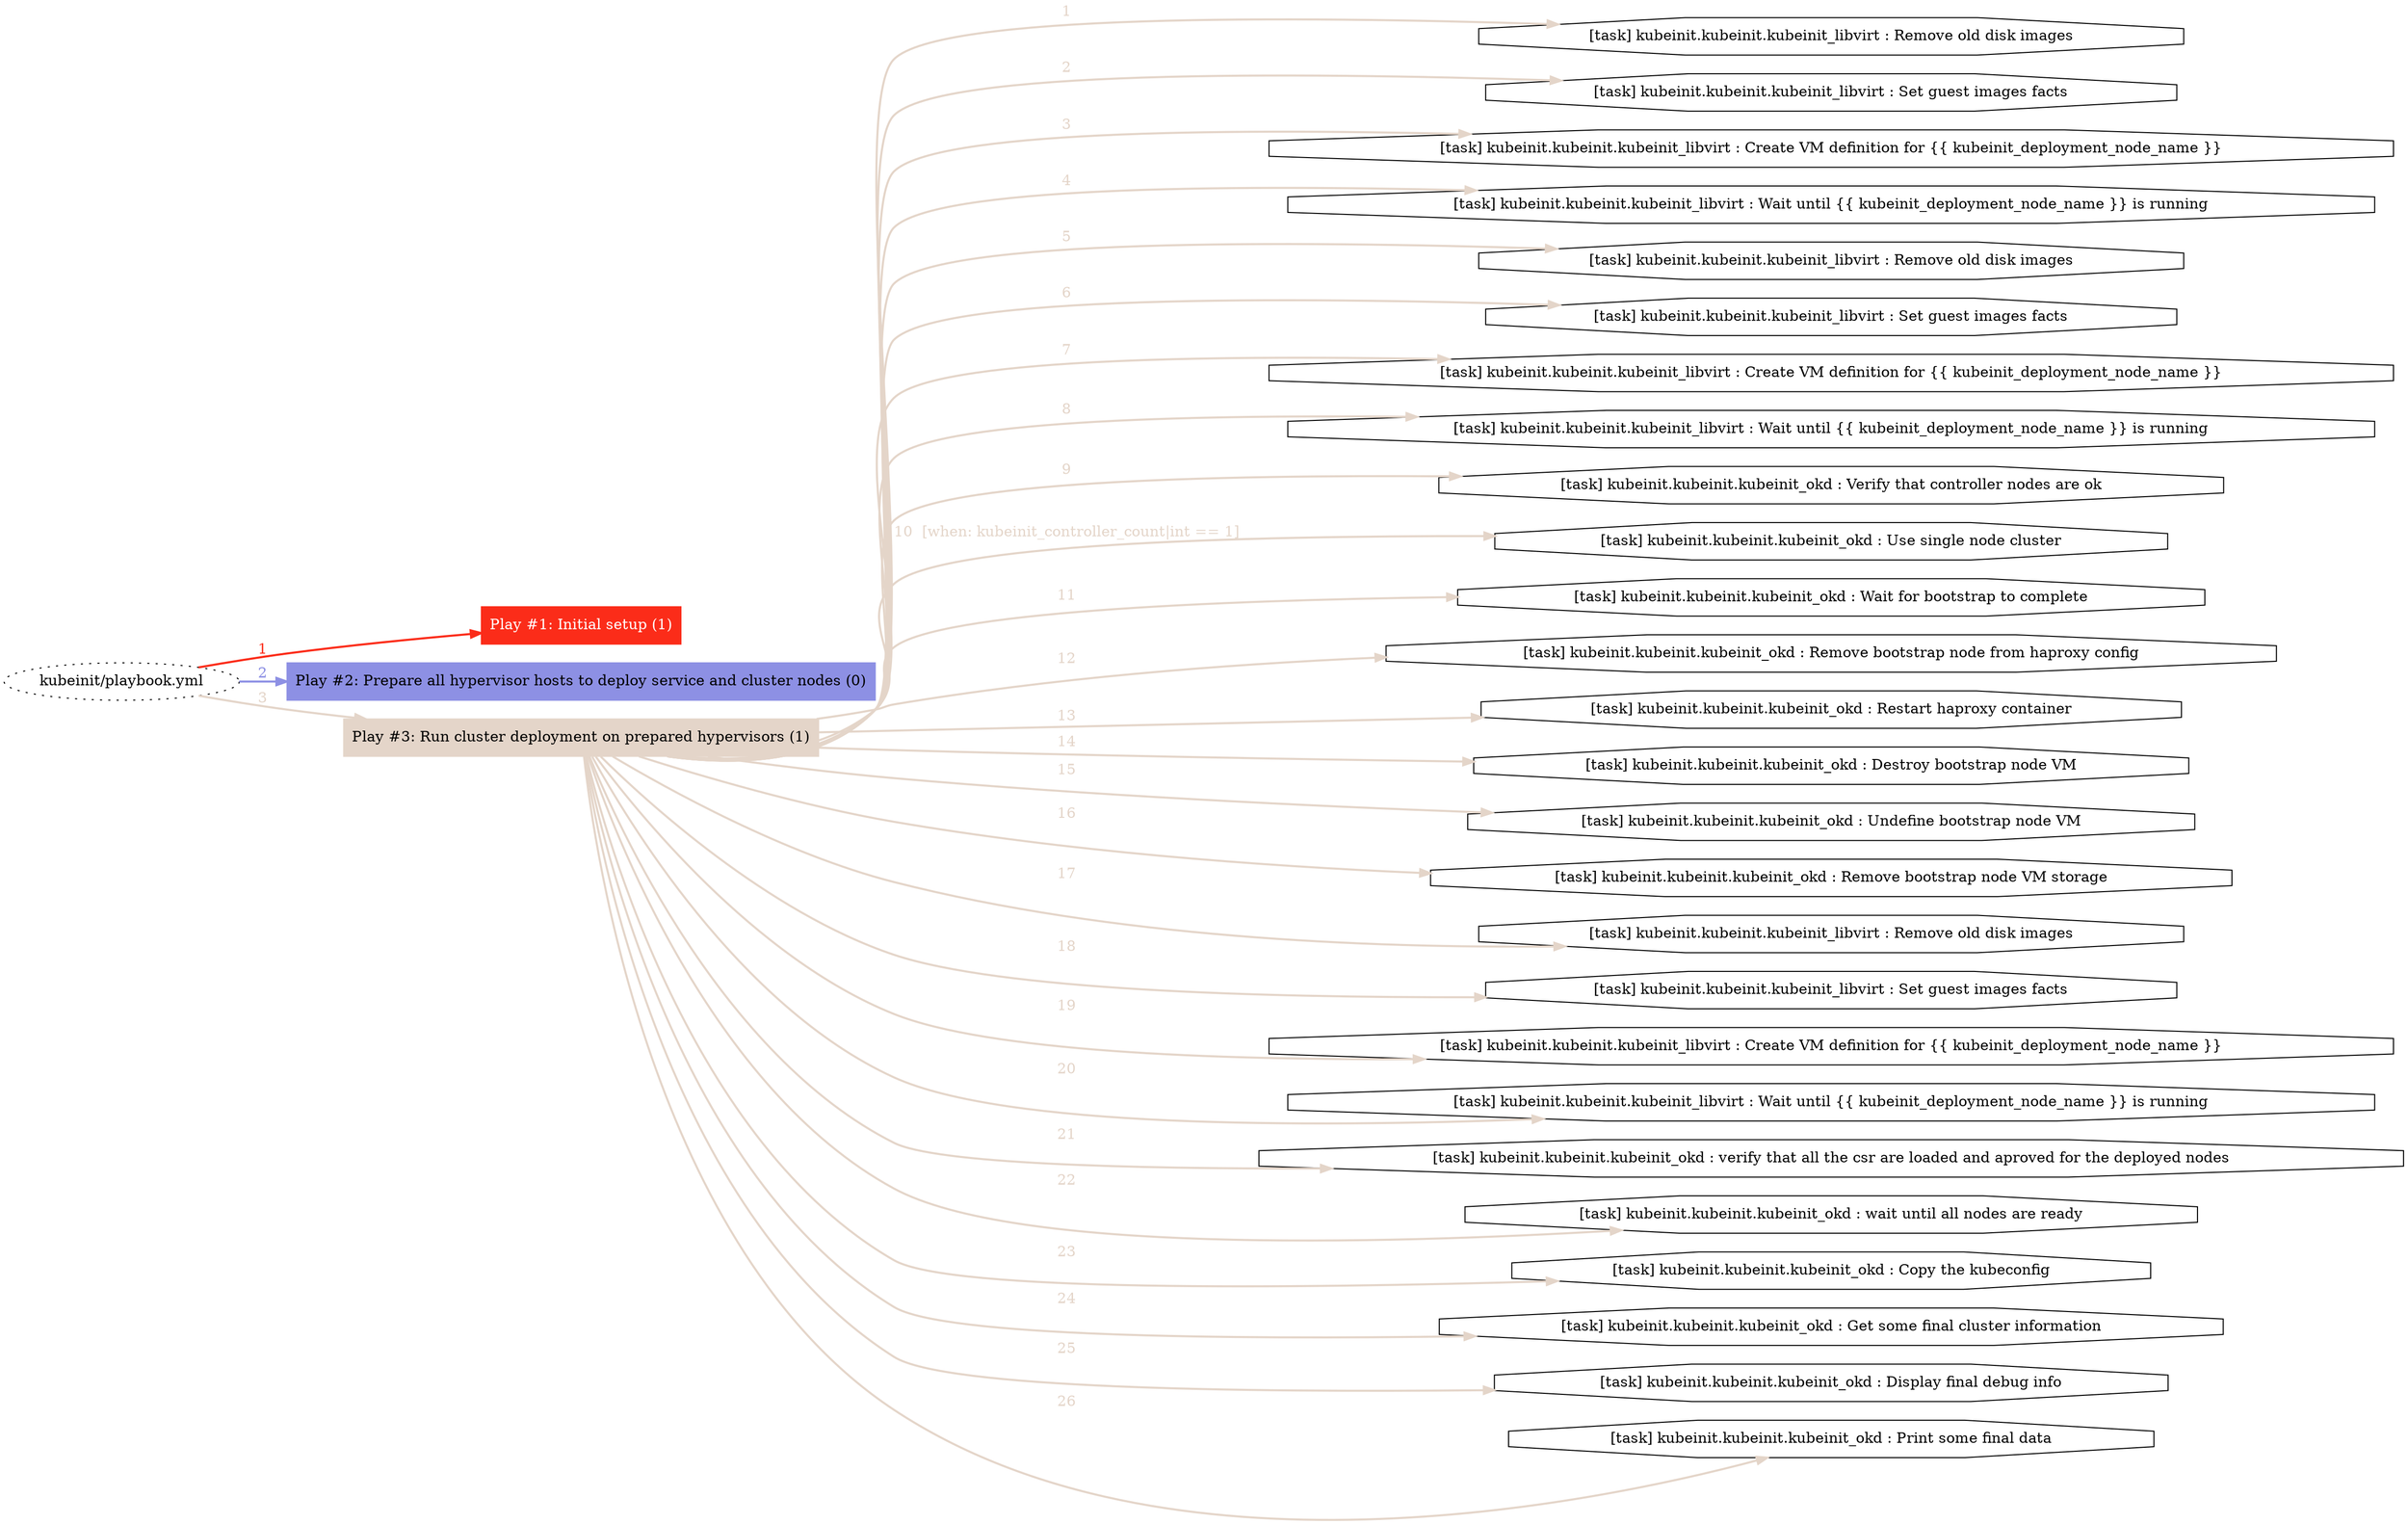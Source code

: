 digraph "kubeinit/playbook.yml "{
	graph [concentrate=true ordering=in rankdir=LR ratio=fill]
	edge [esep=5 sep=10]
	"kubeinit/playbook.yml" [id=root_node style=dotted]
	subgraph "Play #1: Initial setup (1) "{
		"Play #1: Initial setup (1)" [color="#fb2c19" fontcolor="#ffffff" id="play_e79494f4-8af5-4769-b881-3f00cfdf0788" shape=box style=filled tooltip=localhost]
		"kubeinit/playbook.yml" -> "Play #1: Initial setup (1)" [label=1 color="#fb2c19" fontcolor="#fb2c19" id="edge_8f41032b-539a-40d1-8bbd-574c2a45b1af" style=bold]
	}
	subgraph "Play #2: Prepare all hypervisor hosts to deploy service and cluster nodes (0) "{
		"Play #2: Prepare all hypervisor hosts to deploy service and cluster nodes (0)" [color="#8d90e4" fontcolor="#000000" id="play_fd0208df-94d2-4e9c-9111-c97a7bf0ab77" shape=box style=filled tooltip=""]
		"kubeinit/playbook.yml" -> "Play #2: Prepare all hypervisor hosts to deploy service and cluster nodes (0)" [label=2 color="#8d90e4" fontcolor="#8d90e4" id="edge_0bb03c24-efb4-4c47-a9a2-5ad836b67092" style=bold]
	}
	subgraph "Play #3: Run cluster deployment on prepared hypervisors (1) "{
		"Play #3: Run cluster deployment on prepared hypervisors (1)" [color="#e4d5c9" fontcolor="#000000" id="play_bdd23630-cb38-48fa-b54f-dbee21d58fa9" shape=box style=filled tooltip=localhost]
		"kubeinit/playbook.yml" -> "Play #3: Run cluster deployment on prepared hypervisors (1)" [label=3 color="#e4d5c9" fontcolor="#e4d5c9" id="edge_12bb8cc8-3f36-411e-9d72-83b3be500857" style=bold]
		"task_279e0463-cfd4-49e3-9a1b-726a803261b9" [label="[task] kubeinit.kubeinit.kubeinit_libvirt : Remove old disk images" id="task_279e0463-cfd4-49e3-9a1b-726a803261b9" shape=octagon tooltip="[task] kubeinit.kubeinit.kubeinit_libvirt : Remove old disk images"]
		"Play #3: Run cluster deployment on prepared hypervisors (1)" -> "task_279e0463-cfd4-49e3-9a1b-726a803261b9" [label=1 color="#e4d5c9" fontcolor="#e4d5c9" id="edge_ebe22c86-d578-4f52-98b5-c114321eafd1" style=bold]
		"task_bedc5338-edad-49ad-9b29-41d9bdaebcbb" [label="[task] kubeinit.kubeinit.kubeinit_libvirt : Set guest images facts" id="task_bedc5338-edad-49ad-9b29-41d9bdaebcbb" shape=octagon tooltip="[task] kubeinit.kubeinit.kubeinit_libvirt : Set guest images facts"]
		"Play #3: Run cluster deployment on prepared hypervisors (1)" -> "task_bedc5338-edad-49ad-9b29-41d9bdaebcbb" [label=2 color="#e4d5c9" fontcolor="#e4d5c9" id="edge_474b7b62-a776-48b1-8972-540947fc014a" style=bold]
		"task_3a496ed3-881c-4ed0-88ad-723b51465f5d" [label="[task] kubeinit.kubeinit.kubeinit_libvirt : Create VM definition for {{ kubeinit_deployment_node_name }}" id="task_3a496ed3-881c-4ed0-88ad-723b51465f5d" shape=octagon tooltip="[task] kubeinit.kubeinit.kubeinit_libvirt : Create VM definition for {{ kubeinit_deployment_node_name }}"]
		"Play #3: Run cluster deployment on prepared hypervisors (1)" -> "task_3a496ed3-881c-4ed0-88ad-723b51465f5d" [label=3 color="#e4d5c9" fontcolor="#e4d5c9" id="edge_8ce63cbb-16ec-41d0-bff6-a605923c6d0b" style=bold]
		"task_e7242a76-034a-48f8-9dfa-066eea76f6a3" [label="[task] kubeinit.kubeinit.kubeinit_libvirt : Wait until {{ kubeinit_deployment_node_name }} is running" id="task_e7242a76-034a-48f8-9dfa-066eea76f6a3" shape=octagon tooltip="[task] kubeinit.kubeinit.kubeinit_libvirt : Wait until {{ kubeinit_deployment_node_name }} is running"]
		"Play #3: Run cluster deployment on prepared hypervisors (1)" -> "task_e7242a76-034a-48f8-9dfa-066eea76f6a3" [label=4 color="#e4d5c9" fontcolor="#e4d5c9" id="edge_2d06d044-997b-480e-8de2-514c80208295" style=bold]
		"task_aa643345-5e31-4ec0-a15f-56088edcb045" [label="[task] kubeinit.kubeinit.kubeinit_libvirt : Remove old disk images" id="task_aa643345-5e31-4ec0-a15f-56088edcb045" shape=octagon tooltip="[task] kubeinit.kubeinit.kubeinit_libvirt : Remove old disk images"]
		"Play #3: Run cluster deployment on prepared hypervisors (1)" -> "task_aa643345-5e31-4ec0-a15f-56088edcb045" [label=5 color="#e4d5c9" fontcolor="#e4d5c9" id="edge_13031d9d-bed7-4374-ad0e-01ceb412064b" style=bold]
		"task_8874fb38-10de-458a-bd67-42c1540149bb" [label="[task] kubeinit.kubeinit.kubeinit_libvirt : Set guest images facts" id="task_8874fb38-10de-458a-bd67-42c1540149bb" shape=octagon tooltip="[task] kubeinit.kubeinit.kubeinit_libvirt : Set guest images facts"]
		"Play #3: Run cluster deployment on prepared hypervisors (1)" -> "task_8874fb38-10de-458a-bd67-42c1540149bb" [label=6 color="#e4d5c9" fontcolor="#e4d5c9" id="edge_70940a6e-662c-4716-8c18-fe55f45f6f3f" style=bold]
		"task_d28f2507-a9c6-4654-b248-da34039a45d6" [label="[task] kubeinit.kubeinit.kubeinit_libvirt : Create VM definition for {{ kubeinit_deployment_node_name }}" id="task_d28f2507-a9c6-4654-b248-da34039a45d6" shape=octagon tooltip="[task] kubeinit.kubeinit.kubeinit_libvirt : Create VM definition for {{ kubeinit_deployment_node_name }}"]
		"Play #3: Run cluster deployment on prepared hypervisors (1)" -> "task_d28f2507-a9c6-4654-b248-da34039a45d6" [label=7 color="#e4d5c9" fontcolor="#e4d5c9" id="edge_1fc9d0a9-262e-4482-8aad-4d4b00d5c736" style=bold]
		"task_9af00a5b-7999-4606-b44d-b9711b9d6a88" [label="[task] kubeinit.kubeinit.kubeinit_libvirt : Wait until {{ kubeinit_deployment_node_name }} is running" id="task_9af00a5b-7999-4606-b44d-b9711b9d6a88" shape=octagon tooltip="[task] kubeinit.kubeinit.kubeinit_libvirt : Wait until {{ kubeinit_deployment_node_name }} is running"]
		"Play #3: Run cluster deployment on prepared hypervisors (1)" -> "task_9af00a5b-7999-4606-b44d-b9711b9d6a88" [label=8 color="#e4d5c9" fontcolor="#e4d5c9" id="edge_0f11142c-2464-4a86-bcee-c5607c1158f7" style=bold]
		"task_c06c98d0-5483-4784-bfc6-536dcc03e6ba" [label="[task] kubeinit.kubeinit.kubeinit_okd : Verify that controller nodes are ok" id="task_c06c98d0-5483-4784-bfc6-536dcc03e6ba" shape=octagon tooltip="[task] kubeinit.kubeinit.kubeinit_okd : Verify that controller nodes are ok"]
		"Play #3: Run cluster deployment on prepared hypervisors (1)" -> "task_c06c98d0-5483-4784-bfc6-536dcc03e6ba" [label=9 color="#e4d5c9" fontcolor="#e4d5c9" id="edge_3cbe2e4c-51b5-45ee-a2df-ec9cb591bfd8" style=bold]
		"task_3b1700e1-6897-4b37-945e-219ee4f83c7e" [label="[task] kubeinit.kubeinit.kubeinit_okd : Use single node cluster" id="task_3b1700e1-6897-4b37-945e-219ee4f83c7e" shape=octagon tooltip="[task] kubeinit.kubeinit.kubeinit_okd : Use single node cluster"]
		"Play #3: Run cluster deployment on prepared hypervisors (1)" -> "task_3b1700e1-6897-4b37-945e-219ee4f83c7e" [label="10  [when: kubeinit_controller_count|int == 1]" color="#e4d5c9" fontcolor="#e4d5c9" id="edge_268f61e0-bdf6-4367-b02e-006f81b98a64" style=bold]
		"task_23f89c51-fe12-4dab-acd3-5ced20a2f7ff" [label="[task] kubeinit.kubeinit.kubeinit_okd : Wait for bootstrap to complete" id="task_23f89c51-fe12-4dab-acd3-5ced20a2f7ff" shape=octagon tooltip="[task] kubeinit.kubeinit.kubeinit_okd : Wait for bootstrap to complete"]
		"Play #3: Run cluster deployment on prepared hypervisors (1)" -> "task_23f89c51-fe12-4dab-acd3-5ced20a2f7ff" [label=11 color="#e4d5c9" fontcolor="#e4d5c9" id="edge_484eb1ea-584c-4ec7-ad4c-77daf1443499" style=bold]
		"task_ecc9419d-32a0-4c94-8075-58128d2ffe4a" [label="[task] kubeinit.kubeinit.kubeinit_okd : Remove bootstrap node from haproxy config" id="task_ecc9419d-32a0-4c94-8075-58128d2ffe4a" shape=octagon tooltip="[task] kubeinit.kubeinit.kubeinit_okd : Remove bootstrap node from haproxy config"]
		"Play #3: Run cluster deployment on prepared hypervisors (1)" -> "task_ecc9419d-32a0-4c94-8075-58128d2ffe4a" [label=12 color="#e4d5c9" fontcolor="#e4d5c9" id="edge_6cc11105-37fa-4531-8ff0-168705818cfd" style=bold]
		"task_d6688efb-226a-4eac-8224-c723b1a8cb27" [label="[task] kubeinit.kubeinit.kubeinit_okd : Restart haproxy container" id="task_d6688efb-226a-4eac-8224-c723b1a8cb27" shape=octagon tooltip="[task] kubeinit.kubeinit.kubeinit_okd : Restart haproxy container"]
		"Play #3: Run cluster deployment on prepared hypervisors (1)" -> "task_d6688efb-226a-4eac-8224-c723b1a8cb27" [label=13 color="#e4d5c9" fontcolor="#e4d5c9" id="edge_6e5e04a4-21a0-478e-b213-eec402e25070" style=bold]
		"task_75daaf37-2e8b-47a5-805f-e68218940b64" [label="[task] kubeinit.kubeinit.kubeinit_okd : Destroy bootstrap node VM" id="task_75daaf37-2e8b-47a5-805f-e68218940b64" shape=octagon tooltip="[task] kubeinit.kubeinit.kubeinit_okd : Destroy bootstrap node VM"]
		"Play #3: Run cluster deployment on prepared hypervisors (1)" -> "task_75daaf37-2e8b-47a5-805f-e68218940b64" [label=14 color="#e4d5c9" fontcolor="#e4d5c9" id="edge_9db1d445-8686-490e-9a31-fb6cce54c883" style=bold]
		"task_272598a5-8fba-4439-8b61-a768c4a42dd6" [label="[task] kubeinit.kubeinit.kubeinit_okd : Undefine bootstrap node VM" id="task_272598a5-8fba-4439-8b61-a768c4a42dd6" shape=octagon tooltip="[task] kubeinit.kubeinit.kubeinit_okd : Undefine bootstrap node VM"]
		"Play #3: Run cluster deployment on prepared hypervisors (1)" -> "task_272598a5-8fba-4439-8b61-a768c4a42dd6" [label=15 color="#e4d5c9" fontcolor="#e4d5c9" id="edge_2f411571-4543-4cf1-bff2-31fcdabed1d0" style=bold]
		"task_ec6c51ca-61a7-4f2b-a8fe-74f26d4790f8" [label="[task] kubeinit.kubeinit.kubeinit_okd : Remove bootstrap node VM storage" id="task_ec6c51ca-61a7-4f2b-a8fe-74f26d4790f8" shape=octagon tooltip="[task] kubeinit.kubeinit.kubeinit_okd : Remove bootstrap node VM storage"]
		"Play #3: Run cluster deployment on prepared hypervisors (1)" -> "task_ec6c51ca-61a7-4f2b-a8fe-74f26d4790f8" [label=16 color="#e4d5c9" fontcolor="#e4d5c9" id="edge_538866a8-33f9-46e4-aa88-328ed80c8aab" style=bold]
		"task_fda18b81-9bbe-4ca7-b32c-7340d013fd97" [label="[task] kubeinit.kubeinit.kubeinit_libvirt : Remove old disk images" id="task_fda18b81-9bbe-4ca7-b32c-7340d013fd97" shape=octagon tooltip="[task] kubeinit.kubeinit.kubeinit_libvirt : Remove old disk images"]
		"Play #3: Run cluster deployment on prepared hypervisors (1)" -> "task_fda18b81-9bbe-4ca7-b32c-7340d013fd97" [label=17 color="#e4d5c9" fontcolor="#e4d5c9" id="edge_884af92a-c3d0-4793-83aa-59f3b31e128f" style=bold]
		"task_5e55f9fe-831c-44e2-a61c-13bd86296221" [label="[task] kubeinit.kubeinit.kubeinit_libvirt : Set guest images facts" id="task_5e55f9fe-831c-44e2-a61c-13bd86296221" shape=octagon tooltip="[task] kubeinit.kubeinit.kubeinit_libvirt : Set guest images facts"]
		"Play #3: Run cluster deployment on prepared hypervisors (1)" -> "task_5e55f9fe-831c-44e2-a61c-13bd86296221" [label=18 color="#e4d5c9" fontcolor="#e4d5c9" id="edge_c82fac2a-f629-4a35-9477-98af51bd63eb" style=bold]
		"task_90c47f27-d645-495b-983e-5c30325fa5f2" [label="[task] kubeinit.kubeinit.kubeinit_libvirt : Create VM definition for {{ kubeinit_deployment_node_name }}" id="task_90c47f27-d645-495b-983e-5c30325fa5f2" shape=octagon tooltip="[task] kubeinit.kubeinit.kubeinit_libvirt : Create VM definition for {{ kubeinit_deployment_node_name }}"]
		"Play #3: Run cluster deployment on prepared hypervisors (1)" -> "task_90c47f27-d645-495b-983e-5c30325fa5f2" [label=19 color="#e4d5c9" fontcolor="#e4d5c9" id="edge_1f6bd061-9e29-4af3-a844-95458a2cf0b5" style=bold]
		"task_c7a6e12b-a5d4-4bc3-b82b-abf10ad8534b" [label="[task] kubeinit.kubeinit.kubeinit_libvirt : Wait until {{ kubeinit_deployment_node_name }} is running" id="task_c7a6e12b-a5d4-4bc3-b82b-abf10ad8534b" shape=octagon tooltip="[task] kubeinit.kubeinit.kubeinit_libvirt : Wait until {{ kubeinit_deployment_node_name }} is running"]
		"Play #3: Run cluster deployment on prepared hypervisors (1)" -> "task_c7a6e12b-a5d4-4bc3-b82b-abf10ad8534b" [label=20 color="#e4d5c9" fontcolor="#e4d5c9" id="edge_e9e7e43b-c7f9-4331-af0f-36e9e4615d2f" style=bold]
		"task_6f28ff7c-5182-4af3-8ca9-3c4056aafb3f" [label="[task] kubeinit.kubeinit.kubeinit_okd : verify that all the csr are loaded and aproved for the deployed nodes" id="task_6f28ff7c-5182-4af3-8ca9-3c4056aafb3f" shape=octagon tooltip="[task] kubeinit.kubeinit.kubeinit_okd : verify that all the csr are loaded and aproved for the deployed nodes"]
		"Play #3: Run cluster deployment on prepared hypervisors (1)" -> "task_6f28ff7c-5182-4af3-8ca9-3c4056aafb3f" [label=21 color="#e4d5c9" fontcolor="#e4d5c9" id="edge_60631dbb-b064-4d26-9fce-d91e7241c832" style=bold]
		"task_29e07a83-4b3e-43ca-97b7-a33caf0e7340" [label="[task] kubeinit.kubeinit.kubeinit_okd : wait until all nodes are ready" id="task_29e07a83-4b3e-43ca-97b7-a33caf0e7340" shape=octagon tooltip="[task] kubeinit.kubeinit.kubeinit_okd : wait until all nodes are ready"]
		"Play #3: Run cluster deployment on prepared hypervisors (1)" -> "task_29e07a83-4b3e-43ca-97b7-a33caf0e7340" [label=22 color="#e4d5c9" fontcolor="#e4d5c9" id="edge_94b81014-ca0f-49be-bf7f-d2782e19a32c" style=bold]
		"task_e88201c0-710d-430b-ab66-5aa3c94476bb" [label="[task] kubeinit.kubeinit.kubeinit_okd : Copy the kubeconfig" id="task_e88201c0-710d-430b-ab66-5aa3c94476bb" shape=octagon tooltip="[task] kubeinit.kubeinit.kubeinit_okd : Copy the kubeconfig"]
		"Play #3: Run cluster deployment on prepared hypervisors (1)" -> "task_e88201c0-710d-430b-ab66-5aa3c94476bb" [label=23 color="#e4d5c9" fontcolor="#e4d5c9" id="edge_1efddb41-0416-4514-ab2d-d64ed1726376" style=bold]
		"task_c292e248-5fbc-41e9-af0e-8c1f693f9370" [label="[task] kubeinit.kubeinit.kubeinit_okd : Get some final cluster information" id="task_c292e248-5fbc-41e9-af0e-8c1f693f9370" shape=octagon tooltip="[task] kubeinit.kubeinit.kubeinit_okd : Get some final cluster information"]
		"Play #3: Run cluster deployment on prepared hypervisors (1)" -> "task_c292e248-5fbc-41e9-af0e-8c1f693f9370" [label=24 color="#e4d5c9" fontcolor="#e4d5c9" id="edge_86ec2d11-b46e-4f52-ac9b-ea354ff1274c" style=bold]
		"task_3639e362-c4f0-4bf6-a4a2-46c34ba01289" [label="[task] kubeinit.kubeinit.kubeinit_okd : Display final debug info" id="task_3639e362-c4f0-4bf6-a4a2-46c34ba01289" shape=octagon tooltip="[task] kubeinit.kubeinit.kubeinit_okd : Display final debug info"]
		"Play #3: Run cluster deployment on prepared hypervisors (1)" -> "task_3639e362-c4f0-4bf6-a4a2-46c34ba01289" [label=25 color="#e4d5c9" fontcolor="#e4d5c9" id="edge_b62cf10a-16a1-4384-9e08-9c0aace4d603" style=bold]
		"task_1d01372f-269d-47b6-bece-7fc61ab630d8" [label="[task] kubeinit.kubeinit.kubeinit_okd : Print some final data" id="task_1d01372f-269d-47b6-bece-7fc61ab630d8" shape=octagon tooltip="[task] kubeinit.kubeinit.kubeinit_okd : Print some final data"]
		"Play #3: Run cluster deployment on prepared hypervisors (1)" -> "task_1d01372f-269d-47b6-bece-7fc61ab630d8" [label=26 color="#e4d5c9" fontcolor="#e4d5c9" id="edge_3fa7302d-6c69-4b35-8942-4bc050ad2ddc" style=bold]
	}
}
